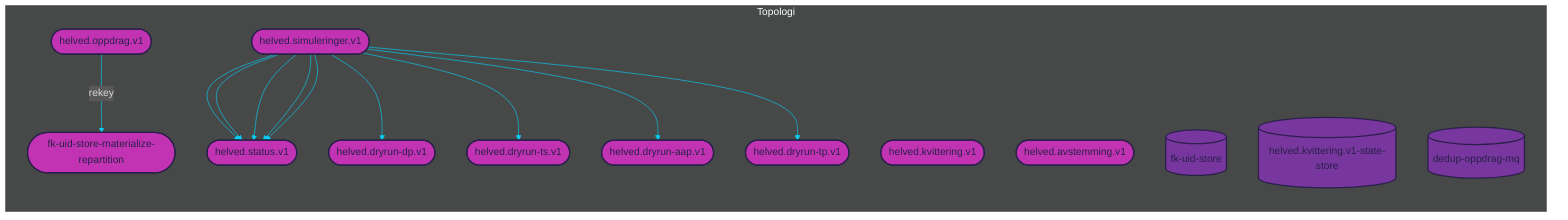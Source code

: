 %%{init: {'theme': 'dark', 'themeVariables': { 'primaryColor': '#07cff6', 'textColor': '#dad9e0', 'lineColor': '#07cff6'}}}%%

graph LR

subgraph Topologi
    %% TOPICS
    helved.simuleringer.v1([helved.simuleringer.v1])
	helved.dryrun-aap.v1([helved.dryrun-aap.v1])
	helved.status.v1([helved.status.v1])
	helved.dryrun-dp.v1([helved.dryrun-dp.v1])
	helved.dryrun-ts.v1([helved.dryrun-ts.v1])
	helved.dryrun-tp.v1([helved.dryrun-tp.v1])
	helved.kvittering.v1([helved.kvittering.v1])
	fk-uid-store-materialize-repartition([fk-uid-store-materialize-repartition])
	helved.oppdrag.v1([helved.oppdrag.v1])
	helved.avstemming.v1([helved.avstemming.v1])

    %% JOINS
    

    %% STATE PROCESSORS
    
    
    %% STATE STORES
    fk-uid-store[(fk-uid-store)]
	helved.kvittering.v1-state-store[(helved.kvittering.v1-state-store)]
	dedup-oppdrag-mq[(dedup-oppdrag-mq)]
    
    %% DATABASES
    
    

    %% PROCESSOR API JOBS
    
    
    %% JOIN STREAMS
    

    %% TABLE STREAMS
    

    %% JOB STREAMS
    
    
    %% BRANCH STREAMS
    

    %% REPARTITION STREAMS
    helved.oppdrag.v1 --> |rekey| fk-uid-store-materialize-repartition
    
    %% BASIC STREAMS
    helved.simuleringer.v1 --> helved.status.v1
	helved.simuleringer.v1 --> helved.dryrun-dp.v1
	helved.simuleringer.v1 --> helved.dryrun-ts.v1
	helved.simuleringer.v1 --> helved.status.v1
	helved.simuleringer.v1 --> helved.status.v1
	helved.simuleringer.v1 --> helved.dryrun-aap.v1
	helved.simuleringer.v1 --> helved.status.v1
	helved.simuleringer.v1 --> helved.dryrun-tp.v1
	helved.simuleringer.v1 --> helved.status.v1
    
    %% CUSTOM PROCESS STREAMS
    
end

%% COLORS
%% light    #dad9e0
%% purple   #78369f
%% pink     #c233b4
%% dark     #2a204a
%% blue     #07cff6

%% STYLES
style helved.simuleringer.v1 fill:#c233b4, stroke:#2a204a, stroke-width:2px, color:#2a204a
style helved.dryrun-aap.v1 fill:#c233b4, stroke:#2a204a, stroke-width:2px, color:#2a204a
style helved.status.v1 fill:#c233b4, stroke:#2a204a, stroke-width:2px, color:#2a204a
style helved.dryrun-dp.v1 fill:#c233b4, stroke:#2a204a, stroke-width:2px, color:#2a204a
style helved.dryrun-ts.v1 fill:#c233b4, stroke:#2a204a, stroke-width:2px, color:#2a204a
style helved.dryrun-tp.v1 fill:#c233b4, stroke:#2a204a, stroke-width:2px, color:#2a204a
style helved.kvittering.v1 fill:#c233b4, stroke:#2a204a, stroke-width:2px, color:#2a204a
style fk-uid-store-materialize-repartition fill:#c233b4, stroke:#2a204a, stroke-width:2px, color:#2a204a
style helved.oppdrag.v1 fill:#c233b4, stroke:#2a204a, stroke-width:2px, color:#2a204a
style helved.avstemming.v1 fill:#c233b4, stroke:#2a204a, stroke-width:2px, color:#2a204a
style fk-uid-store fill:#78369f, stroke:#2a204a, stroke-width:2px, color:#2a204a
style helved.kvittering.v1-state-store fill:#78369f, stroke:#2a204a, stroke-width:2px, color:#2a204a
style dedup-oppdrag-mq fill:#78369f, stroke:#2a204a, stroke-width:2px, color:#2a204a